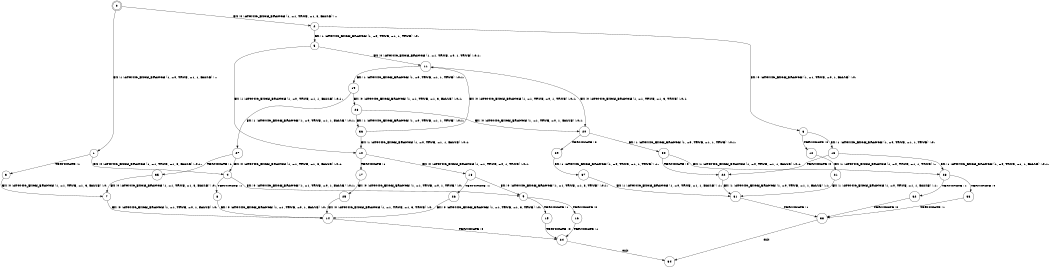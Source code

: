 digraph BCG {
size = "7, 10.5";
center = TRUE;
node [shape = circle];
0 [peripheries = 2];
0 -> 1 [label = "EX !1 !ATOMIC_EXCH_BRANCH (1, +0, TRUE, +1, 1, FALSE) !::"];
0 -> 2 [label = "EX !0 !ATOMIC_EXCH_BRANCH (1, +1, TRUE, +1, 3, FALSE) !::"];
1 -> 3 [label = "TERMINATE !1"];
1 -> 4 [label = "EX !0 !ATOMIC_EXCH_BRANCH (1, +1, TRUE, +1, 3, FALSE) !:0:1:"];
2 -> 5 [label = "EX !1 !ATOMIC_EXCH_BRANCH (1, +0, TRUE, +1, 1, TRUE) !:0:"];
2 -> 6 [label = "EX !0 !ATOMIC_EXCH_BRANCH (1, +1, TRUE, +0, 1, FALSE) !:0:"];
3 -> 7 [label = "EX !0 !ATOMIC_EXCH_BRANCH (1, +1, TRUE, +1, 3, FALSE) !:0:"];
4 -> 8 [label = "TERMINATE !1"];
4 -> 9 [label = "EX !0 !ATOMIC_EXCH_BRANCH (1, +1, TRUE, +0, 1, FALSE) !:0:1:"];
5 -> 10 [label = "EX !1 !ATOMIC_EXCH_BRANCH (1, +0, TRUE, +1, 1, FALSE) !:0:1:"];
5 -> 11 [label = "EX !0 !ATOMIC_EXCH_BRANCH (1, +1, TRUE, +0, 1, TRUE) !:0:1:"];
6 -> 12 [label = "TERMINATE !0"];
6 -> 13 [label = "EX !1 !ATOMIC_EXCH_BRANCH (1, +0, TRUE, +1, 1, TRUE) !:0:"];
7 -> 14 [label = "EX !0 !ATOMIC_EXCH_BRANCH (1, +1, TRUE, +0, 1, FALSE) !:0:"];
8 -> 14 [label = "EX !0 !ATOMIC_EXCH_BRANCH (1, +1, TRUE, +0, 1, FALSE) !:0:"];
9 -> 15 [label = "TERMINATE !1"];
9 -> 16 [label = "TERMINATE !0"];
10 -> 17 [label = "TERMINATE !1"];
10 -> 18 [label = "EX !0 !ATOMIC_EXCH_BRANCH (1, +1, TRUE, +0, 1, TRUE) !:0:1:"];
11 -> 19 [label = "EX !1 !ATOMIC_EXCH_BRANCH (1, +0, TRUE, +1, 1, TRUE) !:0:1:"];
11 -> 20 [label = "EX !0 !ATOMIC_EXCH_BRANCH (1, +1, TRUE, +1, 3, TRUE) !:0:1:"];
12 -> 21 [label = "EX !1 !ATOMIC_EXCH_BRANCH (1, +0, TRUE, +1, 1, TRUE) !::"];
13 -> 22 [label = "TERMINATE !0"];
13 -> 23 [label = "EX !1 !ATOMIC_EXCH_BRANCH (1, +0, TRUE, +1, 1, FALSE) !:0:1:"];
14 -> 24 [label = "TERMINATE !0"];
15 -> 24 [label = "TERMINATE !0"];
16 -> 24 [label = "TERMINATE !1"];
17 -> 25 [label = "EX !0 !ATOMIC_EXCH_BRANCH (1, +1, TRUE, +0, 1, TRUE) !:0:"];
18 -> 26 [label = "TERMINATE !1"];
18 -> 9 [label = "EX !0 !ATOMIC_EXCH_BRANCH (1, +1, TRUE, +1, 3, TRUE) !:0:1:"];
19 -> 27 [label = "EX !1 !ATOMIC_EXCH_BRANCH (1, +0, TRUE, +1, 1, FALSE) !:0:1:"];
19 -> 28 [label = "EX !0 !ATOMIC_EXCH_BRANCH (1, +1, TRUE, +1, 3, FALSE) !:0:1:"];
20 -> 29 [label = "TERMINATE !0"];
20 -> 30 [label = "EX !1 !ATOMIC_EXCH_BRANCH (1, +0, TRUE, +1, 1, TRUE) !:0:1:"];
21 -> 31 [label = "EX !1 !ATOMIC_EXCH_BRANCH (1, +0, TRUE, +1, 1, FALSE) !:1:"];
22 -> 31 [label = "EX !1 !ATOMIC_EXCH_BRANCH (1, +0, TRUE, +1, 1, FALSE) !:1:"];
23 -> 32 [label = "TERMINATE !1"];
23 -> 33 [label = "TERMINATE !0"];
24 -> 34 [label = "exit"];
25 -> 14 [label = "EX !0 !ATOMIC_EXCH_BRANCH (1, +1, TRUE, +1, 3, TRUE) !:0:"];
26 -> 14 [label = "EX !0 !ATOMIC_EXCH_BRANCH (1, +1, TRUE, +1, 3, TRUE) !:0:"];
27 -> 35 [label = "TERMINATE !1"];
27 -> 4 [label = "EX !0 !ATOMIC_EXCH_BRANCH (1, +1, TRUE, +1, 3, FALSE) !:0:1:"];
28 -> 36 [label = "EX !1 !ATOMIC_EXCH_BRANCH (1, +0, TRUE, +1, 1, TRUE) !:0:1:"];
28 -> 20 [label = "EX !0 !ATOMIC_EXCH_BRANCH (1, +1, TRUE, +0, 1, FALSE) !:0:1:"];
29 -> 37 [label = "EX !1 !ATOMIC_EXCH_BRANCH (1, +0, TRUE, +1, 1, TRUE) !:1:"];
30 -> 22 [label = "TERMINATE !0"];
30 -> 23 [label = "EX !1 !ATOMIC_EXCH_BRANCH (1, +0, TRUE, +1, 1, FALSE) !:0:1:"];
31 -> 38 [label = "TERMINATE !1"];
32 -> 38 [label = "TERMINATE !0"];
33 -> 38 [label = "TERMINATE !1"];
35 -> 7 [label = "EX !0 !ATOMIC_EXCH_BRANCH (1, +1, TRUE, +1, 3, FALSE) !:0:"];
36 -> 10 [label = "EX !1 !ATOMIC_EXCH_BRANCH (1, +0, TRUE, +1, 1, FALSE) !:0:1:"];
36 -> 11 [label = "EX !0 !ATOMIC_EXCH_BRANCH (1, +1, TRUE, +0, 1, TRUE) !:0:1:"];
37 -> 31 [label = "EX !1 !ATOMIC_EXCH_BRANCH (1, +0, TRUE, +1, 1, FALSE) !:1:"];
38 -> 34 [label = "exit"];
}

